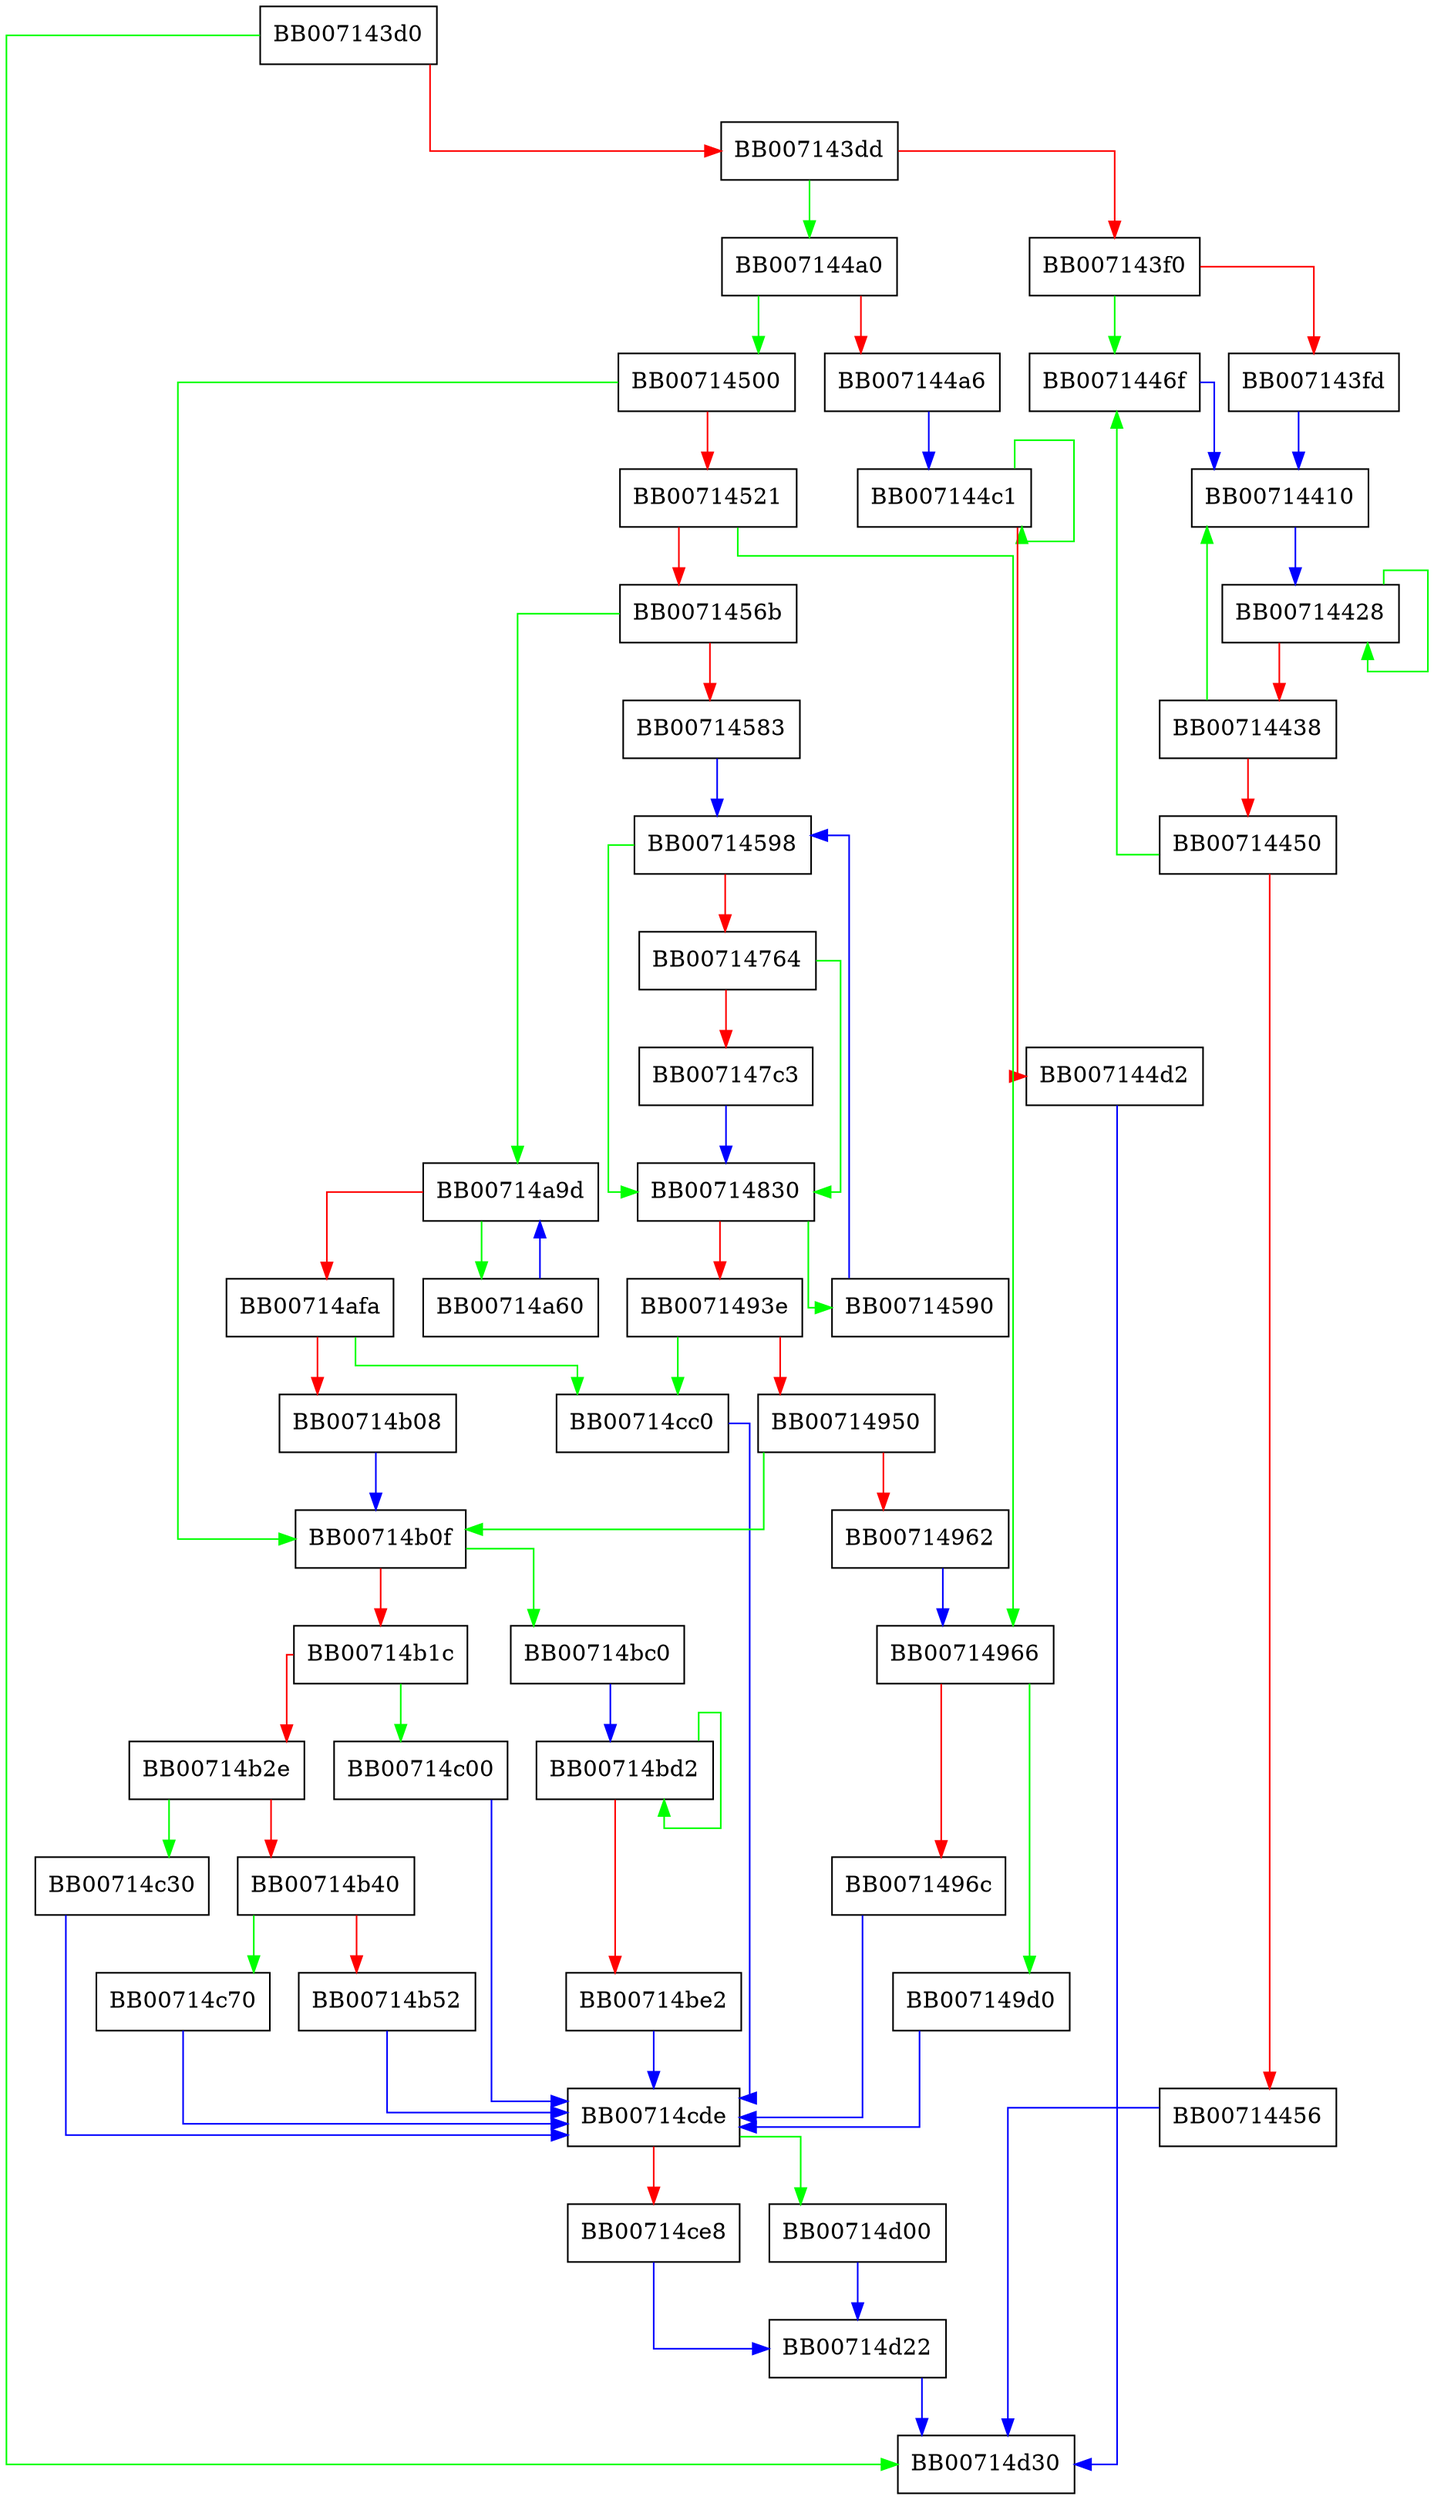 digraph aesni_cbc_encrypt {
  node [shape="box"];
  graph [splines=ortho];
  BB007143d0 -> BB00714d30 [color="green"];
  BB007143d0 -> BB007143dd [color="red"];
  BB007143dd -> BB007144a0 [color="green"];
  BB007143dd -> BB007143f0 [color="red"];
  BB007143f0 -> BB0071446f [color="green"];
  BB007143f0 -> BB007143fd [color="red"];
  BB007143fd -> BB00714410 [color="blue"];
  BB00714410 -> BB00714428 [color="blue"];
  BB00714428 -> BB00714428 [color="green"];
  BB00714428 -> BB00714438 [color="red"];
  BB00714438 -> BB00714410 [color="green"];
  BB00714438 -> BB00714450 [color="red"];
  BB00714450 -> BB0071446f [color="green"];
  BB00714450 -> BB00714456 [color="red"];
  BB00714456 -> BB00714d30 [color="blue"];
  BB0071446f -> BB00714410 [color="blue"];
  BB007144a0 -> BB00714500 [color="green"];
  BB007144a0 -> BB007144a6 [color="red"];
  BB007144a6 -> BB007144c1 [color="blue"];
  BB007144c1 -> BB007144c1 [color="green"];
  BB007144c1 -> BB007144d2 [color="red"];
  BB007144d2 -> BB00714d30 [color="blue"];
  BB00714500 -> BB00714b0f [color="green"];
  BB00714500 -> BB00714521 [color="red"];
  BB00714521 -> BB00714966 [color="green"];
  BB00714521 -> BB0071456b [color="red"];
  BB0071456b -> BB00714a9d [color="green"];
  BB0071456b -> BB00714583 [color="red"];
  BB00714583 -> BB00714598 [color="blue"];
  BB00714590 -> BB00714598 [color="blue"];
  BB00714598 -> BB00714830 [color="green"];
  BB00714598 -> BB00714764 [color="red"];
  BB00714764 -> BB00714830 [color="green"];
  BB00714764 -> BB007147c3 [color="red"];
  BB007147c3 -> BB00714830 [color="blue"];
  BB00714830 -> BB00714590 [color="green"];
  BB00714830 -> BB0071493e [color="red"];
  BB0071493e -> BB00714cc0 [color="green"];
  BB0071493e -> BB00714950 [color="red"];
  BB00714950 -> BB00714b0f [color="green"];
  BB00714950 -> BB00714962 [color="red"];
  BB00714962 -> BB00714966 [color="blue"];
  BB00714966 -> BB007149d0 [color="green"];
  BB00714966 -> BB0071496c [color="red"];
  BB0071496c -> BB00714cde [color="blue"];
  BB007149d0 -> BB00714cde [color="blue"];
  BB00714a60 -> BB00714a9d [color="blue"];
  BB00714a9d -> BB00714a60 [color="green"];
  BB00714a9d -> BB00714afa [color="red"];
  BB00714afa -> BB00714cc0 [color="green"];
  BB00714afa -> BB00714b08 [color="red"];
  BB00714b08 -> BB00714b0f [color="blue"];
  BB00714b0f -> BB00714bc0 [color="green"];
  BB00714b0f -> BB00714b1c [color="red"];
  BB00714b1c -> BB00714c00 [color="green"];
  BB00714b1c -> BB00714b2e [color="red"];
  BB00714b2e -> BB00714c30 [color="green"];
  BB00714b2e -> BB00714b40 [color="red"];
  BB00714b40 -> BB00714c70 [color="green"];
  BB00714b40 -> BB00714b52 [color="red"];
  BB00714b52 -> BB00714cde [color="blue"];
  BB00714bc0 -> BB00714bd2 [color="blue"];
  BB00714bd2 -> BB00714bd2 [color="green"];
  BB00714bd2 -> BB00714be2 [color="red"];
  BB00714be2 -> BB00714cde [color="blue"];
  BB00714c00 -> BB00714cde [color="blue"];
  BB00714c30 -> BB00714cde [color="blue"];
  BB00714c70 -> BB00714cde [color="blue"];
  BB00714cc0 -> BB00714cde [color="blue"];
  BB00714cde -> BB00714d00 [color="green"];
  BB00714cde -> BB00714ce8 [color="red"];
  BB00714ce8 -> BB00714d22 [color="blue"];
  BB00714d00 -> BB00714d22 [color="blue"];
  BB00714d22 -> BB00714d30 [color="blue"];
}